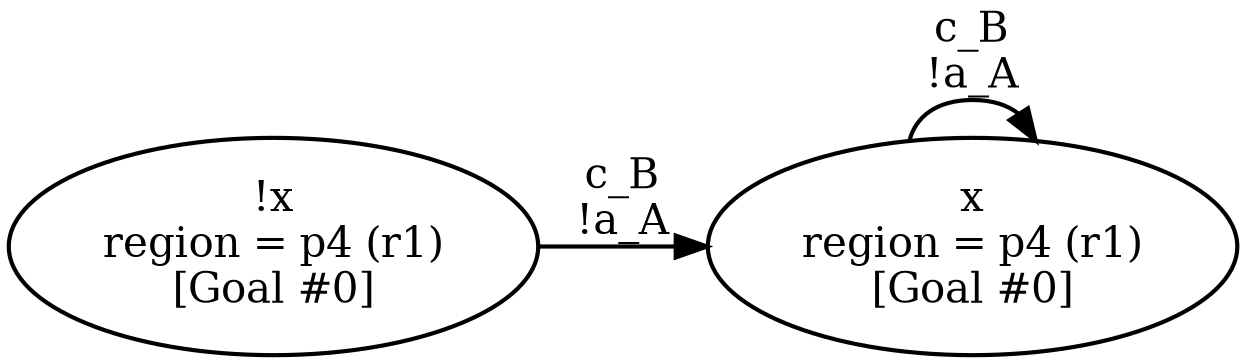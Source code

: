 
digraph A {
    rankdir = LR;
    overlap = false;
    ratio = "compress";
	1 [style="bold", width=0, height=0, fontsize=20, label="x\nregion = p4 (r1)\n[Goal #0]"];
	0 [style="bold", width=0, height=0, fontsize=20, label="!x\nregion = p4 (r1)\n[Goal #0]"];
	1 -> 1 [style="bold", arrowsize=1.5, fontsize=20, label="c_B\n!a_A"];
	0 -> 1 [style="bold", arrowsize=1.5, fontsize=20, label="c_B\n!a_A"];
} 
